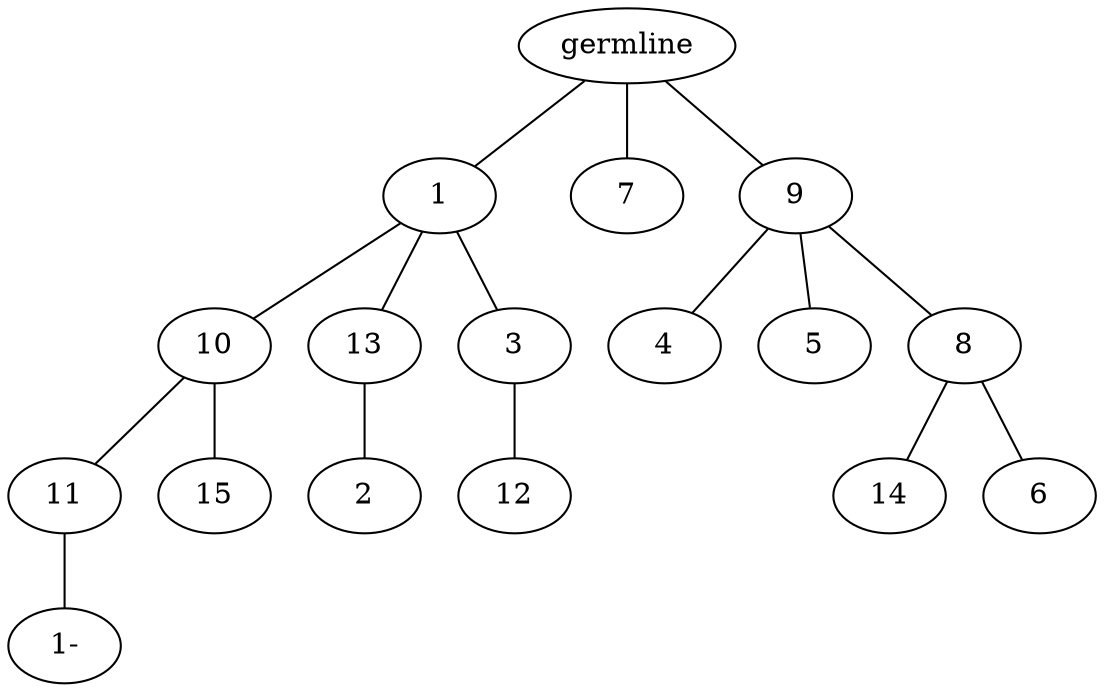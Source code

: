 graph tree {
    "139794899170928" [label="germline"];
    "139794899233952" [label="1"];
    "139794899233184" [label="10"];
    "139794899180704" [label="11"];
    "139794899242528" [label="1-"];
    "139794899806240" [label="15"];
    "139794899232272" [label="13"];
    "139794899807488" [label="2"];
    "139794899234672" [label="3"];
    "139794899806480" [label="12"];
    "139794899231840" [label="7"];
    "139794899234048" [label="9"];
    "139794900070752" [label="4"];
    "139794900073824" [label="5"];
    "139794899804272" [label="8"];
    "139794899806288" [label="14"];
    "139794899806384" [label="6"];
    "139794899170928" -- "139794899233952";
    "139794899170928" -- "139794899231840";
    "139794899170928" -- "139794899234048";
    "139794899233952" -- "139794899233184";
    "139794899233952" -- "139794899232272";
    "139794899233952" -- "139794899234672";
    "139794899233184" -- "139794899180704";
    "139794899233184" -- "139794899806240";
    "139794899180704" -- "139794899242528";
    "139794899232272" -- "139794899807488";
    "139794899234672" -- "139794899806480";
    "139794899234048" -- "139794900070752";
    "139794899234048" -- "139794900073824";
    "139794899234048" -- "139794899804272";
    "139794899804272" -- "139794899806288";
    "139794899804272" -- "139794899806384";
}
